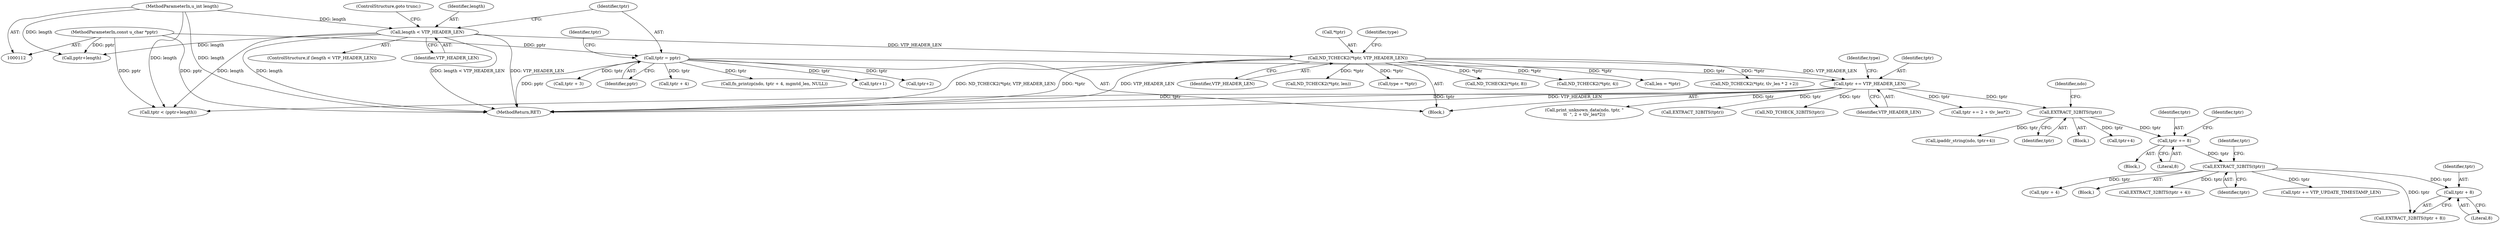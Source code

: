 digraph "0_tcpdump_ae83295915d08a854de27a88efac5dd7353e6d3f@pointer" {
"1000258" [label="(Call,tptr + 8)"];
"1000250" [label="(Call,EXTRACT_32BITS(tptr))"];
"1000237" [label="(Call,tptr += 8)"];
"1000230" [label="(Call,EXTRACT_32BITS(tptr))"];
"1000213" [label="(Call,tptr += VTP_HEADER_LEN)"];
"1000132" [label="(Call,ND_TCHECK2(*tptr, VTP_HEADER_LEN))"];
"1000125" [label="(Call,length < VTP_HEADER_LEN)"];
"1000115" [label="(MethodParameterIn,u_int length)"];
"1000129" [label="(Call,tptr = pptr)"];
"1000114" [label="(MethodParameterIn,const u_char *pptr)"];
"1000316" [label="(Call,len = *tptr)"];
"1000215" [label="(Identifier,VTP_HEADER_LEN)"];
"1000230" [label="(Call,EXTRACT_32BITS(tptr))"];
"1000261" [label="(Call,tptr += VTP_UPDATE_TIMESTAMP_LEN)"];
"1000257" [label="(Call,EXTRACT_32BITS(tptr + 8))"];
"1000550" [label="(Call,tptr += 2 + tlv_len*2)"];
"1000533" [label="(Call,print_unknown_data(ndo, tptr, \"\n\t\t  \", 2 + tlv_len*2))"];
"1000444" [label="(Call,ND_TCHECK2(*tptr, tlv_len * 2 +2))"];
"1000114" [label="(MethodParameterIn,const u_char *pptr)"];
"1000254" [label="(Call,tptr + 4)"];
"1000568" [label="(Call,EXTRACT_32BITS(tptr))"];
"1000295" [label="(Call,ND_TCHECK_32BITS(tptr))"];
"1000249" [label="(Block,)"];
"1000237" [label="(Call,tptr += 8)"];
"1000581" [label="(MethodReturn,RET)"];
"1000308" [label="(Call,tptr < (pptr+length))"];
"1000192" [label="(Call,fn_printzp(ndo, tptr + 4, mgmtd_len, NULL))"];
"1000116" [label="(Block,)"];
"1000213" [label="(Call,tptr += VTP_HEADER_LEN)"];
"1000139" [label="(Call,tptr+1)"];
"1000310" [label="(Call,pptr+length)"];
"1000137" [label="(Identifier,type)"];
"1000135" [label="(Identifier,VTP_HEADER_LEN)"];
"1000127" [label="(Identifier,VTP_HEADER_LEN)"];
"1000210" [label="(Call,tptr+2)"];
"1000234" [label="(Call,tptr+4)"];
"1000173" [label="(Call,tptr + 3)"];
"1000131" [label="(Identifier,pptr)"];
"1000217" [label="(Identifier,type)"];
"1000115" [label="(MethodParameterIn,u_int length)"];
"1000218" [label="(Block,)"];
"1000325" [label="(Call,ND_TCHECK2(*tptr, len))"];
"1000250" [label="(Call,EXTRACT_32BITS(tptr))"];
"1000126" [label="(Identifier,length)"];
"1000260" [label="(Literal,8)"];
"1000239" [label="(Literal,8)"];
"1000232" [label="(Call,ipaddr_string(ndo, tptr+4))"];
"1000242" [label="(Identifier,tptr)"];
"1000231" [label="(Identifier,tptr)"];
"1000128" [label="(ControlStructure,goto trunc;)"];
"1000238" [label="(Identifier,tptr)"];
"1000214" [label="(Identifier,tptr)"];
"1000125" [label="(Call,length < VTP_HEADER_LEN)"];
"1000255" [label="(Identifier,tptr)"];
"1000130" [label="(Identifier,tptr)"];
"1000129" [label="(Call,tptr = pptr)"];
"1000134" [label="(Identifier,tptr)"];
"1000194" [label="(Call,tptr + 4)"];
"1000258" [label="(Call,tptr + 8)"];
"1000413" [label="(Call,type = *tptr)"];
"1000253" [label="(Call,EXTRACT_32BITS(tptr + 4))"];
"1000251" [label="(Identifier,tptr)"];
"1000124" [label="(ControlStructure,if (length < VTP_HEADER_LEN))"];
"1000233" [label="(Identifier,ndo)"];
"1000259" [label="(Identifier,tptr)"];
"1000133" [label="(Call,*tptr)"];
"1000132" [label="(Call,ND_TCHECK2(*tptr, VTP_HEADER_LEN))"];
"1000220" [label="(Call,ND_TCHECK2(*tptr, 8))"];
"1000559" [label="(Call,ND_TCHECK2(*tptr, 4))"];
"1000229" [label="(Block,)"];
"1000258" -> "1000257"  [label="AST: "];
"1000258" -> "1000260"  [label="CFG: "];
"1000259" -> "1000258"  [label="AST: "];
"1000260" -> "1000258"  [label="AST: "];
"1000257" -> "1000258"  [label="CFG: "];
"1000250" -> "1000258"  [label="DDG: tptr"];
"1000250" -> "1000249"  [label="AST: "];
"1000250" -> "1000251"  [label="CFG: "];
"1000251" -> "1000250"  [label="AST: "];
"1000255" -> "1000250"  [label="CFG: "];
"1000237" -> "1000250"  [label="DDG: tptr"];
"1000250" -> "1000253"  [label="DDG: tptr"];
"1000250" -> "1000254"  [label="DDG: tptr"];
"1000250" -> "1000257"  [label="DDG: tptr"];
"1000250" -> "1000261"  [label="DDG: tptr"];
"1000237" -> "1000218"  [label="AST: "];
"1000237" -> "1000239"  [label="CFG: "];
"1000238" -> "1000237"  [label="AST: "];
"1000239" -> "1000237"  [label="AST: "];
"1000242" -> "1000237"  [label="CFG: "];
"1000230" -> "1000237"  [label="DDG: tptr"];
"1000230" -> "1000229"  [label="AST: "];
"1000230" -> "1000231"  [label="CFG: "];
"1000231" -> "1000230"  [label="AST: "];
"1000233" -> "1000230"  [label="CFG: "];
"1000213" -> "1000230"  [label="DDG: tptr"];
"1000230" -> "1000232"  [label="DDG: tptr"];
"1000230" -> "1000234"  [label="DDG: tptr"];
"1000213" -> "1000116"  [label="AST: "];
"1000213" -> "1000215"  [label="CFG: "];
"1000214" -> "1000213"  [label="AST: "];
"1000215" -> "1000213"  [label="AST: "];
"1000217" -> "1000213"  [label="CFG: "];
"1000213" -> "1000581"  [label="DDG: tptr"];
"1000213" -> "1000581"  [label="DDG: VTP_HEADER_LEN"];
"1000132" -> "1000213"  [label="DDG: VTP_HEADER_LEN"];
"1000129" -> "1000213"  [label="DDG: tptr"];
"1000213" -> "1000295"  [label="DDG: tptr"];
"1000213" -> "1000308"  [label="DDG: tptr"];
"1000213" -> "1000533"  [label="DDG: tptr"];
"1000213" -> "1000550"  [label="DDG: tptr"];
"1000213" -> "1000568"  [label="DDG: tptr"];
"1000132" -> "1000116"  [label="AST: "];
"1000132" -> "1000135"  [label="CFG: "];
"1000133" -> "1000132"  [label="AST: "];
"1000135" -> "1000132"  [label="AST: "];
"1000137" -> "1000132"  [label="CFG: "];
"1000132" -> "1000581"  [label="DDG: ND_TCHECK2(*tptr, VTP_HEADER_LEN)"];
"1000132" -> "1000581"  [label="DDG: *tptr"];
"1000132" -> "1000581"  [label="DDG: VTP_HEADER_LEN"];
"1000125" -> "1000132"  [label="DDG: VTP_HEADER_LEN"];
"1000132" -> "1000220"  [label="DDG: *tptr"];
"1000132" -> "1000316"  [label="DDG: *tptr"];
"1000132" -> "1000325"  [label="DDG: *tptr"];
"1000132" -> "1000413"  [label="DDG: *tptr"];
"1000132" -> "1000444"  [label="DDG: *tptr"];
"1000132" -> "1000559"  [label="DDG: *tptr"];
"1000125" -> "1000124"  [label="AST: "];
"1000125" -> "1000127"  [label="CFG: "];
"1000126" -> "1000125"  [label="AST: "];
"1000127" -> "1000125"  [label="AST: "];
"1000128" -> "1000125"  [label="CFG: "];
"1000130" -> "1000125"  [label="CFG: "];
"1000125" -> "1000581"  [label="DDG: length"];
"1000125" -> "1000581"  [label="DDG: length < VTP_HEADER_LEN"];
"1000125" -> "1000581"  [label="DDG: VTP_HEADER_LEN"];
"1000115" -> "1000125"  [label="DDG: length"];
"1000125" -> "1000308"  [label="DDG: length"];
"1000125" -> "1000310"  [label="DDG: length"];
"1000115" -> "1000112"  [label="AST: "];
"1000115" -> "1000581"  [label="DDG: length"];
"1000115" -> "1000308"  [label="DDG: length"];
"1000115" -> "1000310"  [label="DDG: length"];
"1000129" -> "1000116"  [label="AST: "];
"1000129" -> "1000131"  [label="CFG: "];
"1000130" -> "1000129"  [label="AST: "];
"1000131" -> "1000129"  [label="AST: "];
"1000134" -> "1000129"  [label="CFG: "];
"1000129" -> "1000581"  [label="DDG: pptr"];
"1000114" -> "1000129"  [label="DDG: pptr"];
"1000129" -> "1000139"  [label="DDG: tptr"];
"1000129" -> "1000173"  [label="DDG: tptr"];
"1000129" -> "1000192"  [label="DDG: tptr"];
"1000129" -> "1000194"  [label="DDG: tptr"];
"1000129" -> "1000210"  [label="DDG: tptr"];
"1000114" -> "1000112"  [label="AST: "];
"1000114" -> "1000581"  [label="DDG: pptr"];
"1000114" -> "1000308"  [label="DDG: pptr"];
"1000114" -> "1000310"  [label="DDG: pptr"];
}
